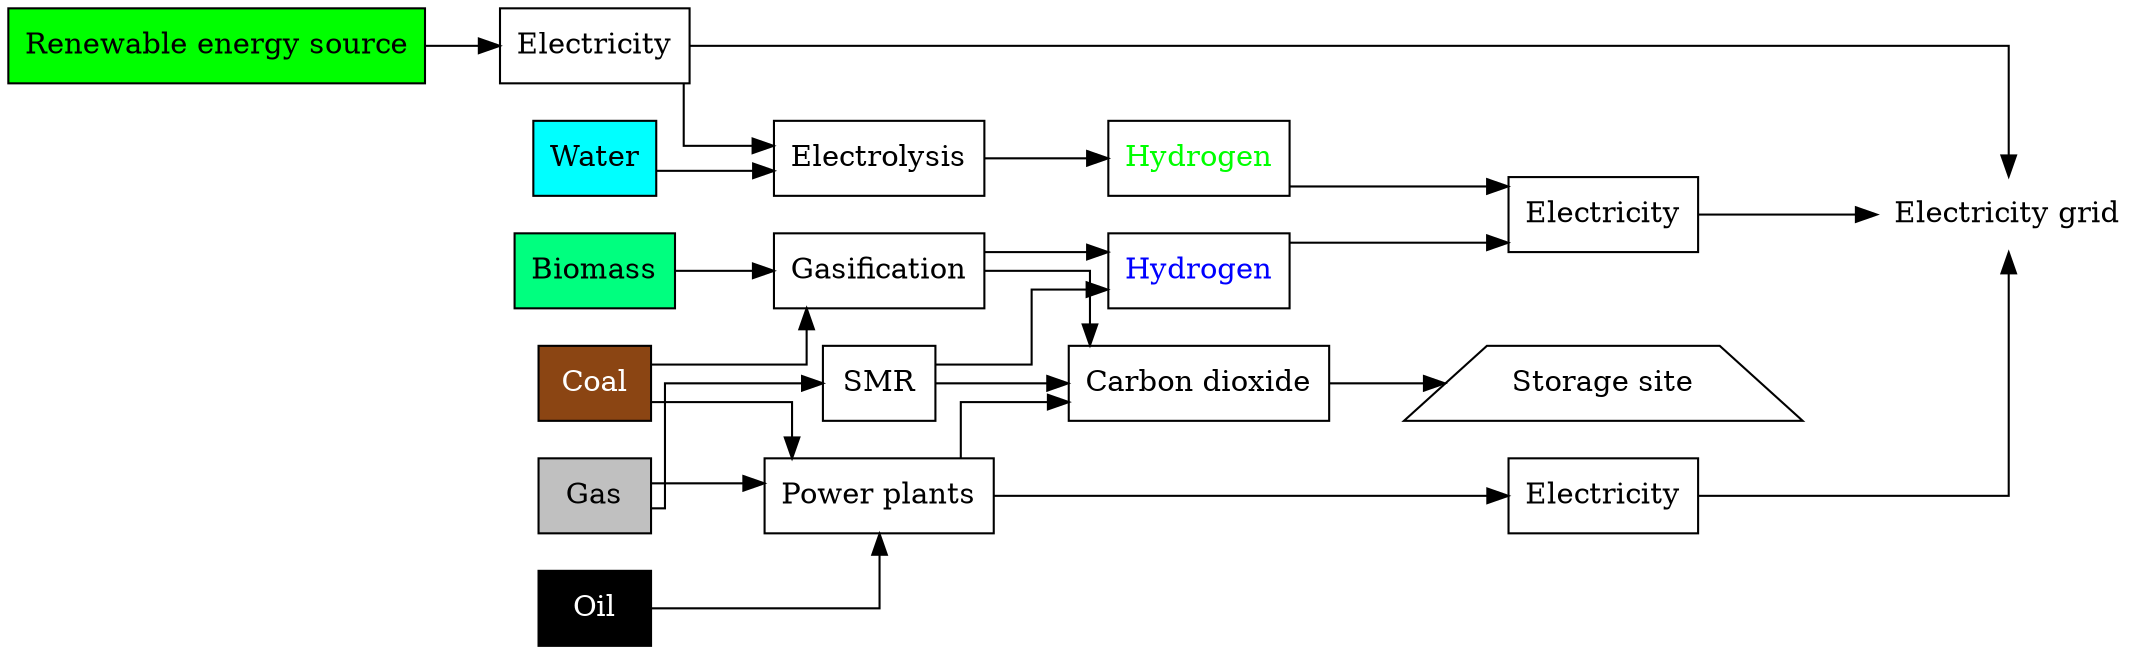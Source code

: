 digraph "hydrogen production" {
	graph [splines=ortho]
	rankdir=LR
	node [shape=none]
	grid [label="Electricity grid"]
	node [shape=trapezium]
	storage [label="Storage site"]
	node [shape=rectangle]
	renewable [label="Renewable energy source" fillcolor=green style=filled]
	gas [label=Gas fillcolor=gray style=filled]
	oil [label=Oil fillcolor=black fontcolor=white style=filled]
	coal [label=Coal fillcolor=saddlebrown fontcolor=white style=filled]
	biomass [label=Biomass fillcolor=springgreen fontcolor=black style=filled]
	elec [label=Electricity]
	elec2 [label=Electricity]
	elec3 [label=Electricity]
	water [label=Water fillcolor=aqua style=filled]
	gasification [label=Gasification]
	smr [label=SMR]
	h2 [label=Hydrogen fontcolor=blue]
	h2g [label=Hydrogen fontcolor=green]
	co2 [label="Carbon dioxide"]
	electrolysis [label=Electrolysis]
	pp [label="Power plants"]
	renewable -> elec2
	coal -> pp
	oil -> pp
	gas -> pp
	pp -> elec
	pp -> co2
	gas -> smr
	coal -> gasification
	biomass -> gasification
	smr -> h2
	smr -> co2
	gasification -> h2
	gasification -> co2
	elec2 -> electrolysis
	water -> electrolysis
	electrolysis -> h2g
	h2 -> elec3
	h2g -> elec3
	elec3 -> grid
	elec -> grid
	elec2 -> grid
	co2 -> storage
}
